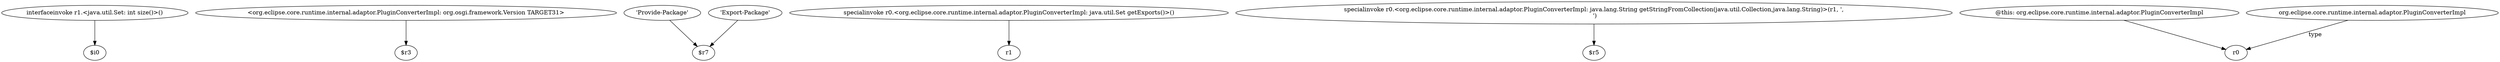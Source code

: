 digraph g {
0[label="interfaceinvoke r1.<java.util.Set: int size()>()"]
1[label="$i0"]
0->1[label=""]
2[label="<org.eclipse.core.runtime.internal.adaptor.PluginConverterImpl: org.osgi.framework.Version TARGET31>"]
3[label="$r3"]
2->3[label=""]
4[label="'Provide-Package'"]
5[label="$r7"]
4->5[label=""]
6[label="specialinvoke r0.<org.eclipse.core.runtime.internal.adaptor.PluginConverterImpl: java.util.Set getExports()>()"]
7[label="r1"]
6->7[label=""]
8[label="specialinvoke r0.<org.eclipse.core.runtime.internal.adaptor.PluginConverterImpl: java.lang.String getStringFromCollection(java.util.Collection,java.lang.String)>(r1, ',\n ')"]
9[label="$r5"]
8->9[label=""]
10[label="@this: org.eclipse.core.runtime.internal.adaptor.PluginConverterImpl"]
11[label="r0"]
10->11[label=""]
12[label="org.eclipse.core.runtime.internal.adaptor.PluginConverterImpl"]
12->11[label="type"]
13[label="'Export-Package'"]
13->5[label=""]
}